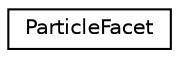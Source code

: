 digraph "Graphical Class Hierarchy"
{
  edge [fontname="Helvetica",fontsize="10",labelfontname="Helvetica",labelfontsize="10"];
  node [fontname="Helvetica",fontsize="10",shape=record];
  rankdir="LR";
  Node0 [label="ParticleFacet",height=0.2,width=0.4,color="black", fillcolor="white", style="filled",URL="$struct_particle_facet.html"];
}
